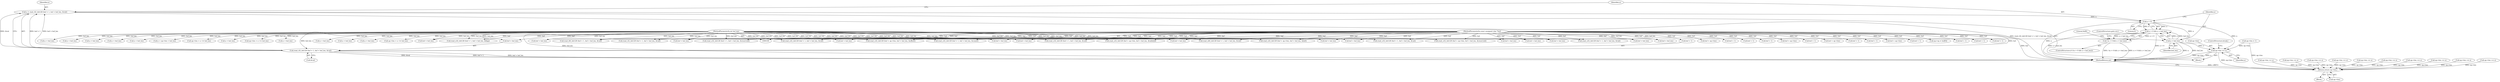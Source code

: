 digraph "0_radare2_52b1526443c1f433087928291d1c3d37a5600515@integer" {
"1000290" [label="(Call,n = read_i32_leb128 (buf + 1, buf + buf_len, &val))"];
"1000292" [label="(Call,read_i32_leb128 (buf + 1, buf + buf_len, &val))"];
"1000102" [label="(MethodParameterIn,const unsigned char *buf)"];
"1000103" [label="(MethodParameterIn,int buf_len)"];
"1000304" [label="(Call,n > 0)"];
"1000303" [label="(Call,n > 0 && n < buf_len)"];
"1000302" [label="(Call,!(n > 0 && n < buf_len))"];
"1000307" [label="(Call,n < buf_len)"];
"1000382" [label="(Call,op->len += n)"];
"1001066" [label="(Return,return op->len;)"];
"1000678" [label="(Call,buf + buf_len)"];
"1000673" [label="(Call,buf + op->len)"];
"1000960" [label="(Call,buf + 1)"];
"1000303" [label="(Call,n > 0 && n < buf_len)"];
"1000291" [label="(Identifier,n)"];
"1000292" [label="(Call,read_i32_leb128 (buf + 1, buf + buf_len, &val))"];
"1000963" [label="(Call,buf + buf_len)"];
"1000550" [label="(Call,n + op->len < buf_len)"];
"1000304" [label="(Call,n > 0)"];
"1000689" [label="(Call,op->len + n <= buf_len)"];
"1001058" [label="(Call,op->len += n)"];
"1000994" [label="(Call,buf + 1)"];
"1000882" [label="(Call,buf + buf_len)"];
"1000940" [label="(Call,n < buf_len)"];
"1000804" [label="(Call,buf + buf_len)"];
"1000801" [label="(Call,buf + 1)"];
"1000843" [label="(Call,op->len + n <= buf_len)"];
"1000534" [label="(Call,buf + op->len)"];
"1000508" [label="(Call,buf + buf_len)"];
"1000306" [label="(Literal,0)"];
"1000293" [label="(Call,buf + 1)"];
"1000734" [label="(Call,buf + buf_len)"];
"1000974" [label="(Call,n < buf_len)"];
"1000382" [label="(Call,op->len += n)"];
"1001018" [label="(Call,op->len += n)"];
"1000104" [label="(Block,)"];
"1000759" [label="(Call,op->len += n)"];
"1000559" [label="(Call,op->len += n)"];
"1000959" [label="(Call,read_i64_leb128 (buf + 1, buf + buf_len, &val))"];
"1000925" [label="(Call,read_i32_leb128 (buf + 1, buf + buf_len, &val))"];
"1000978" [label="(Call,op->len += n)"];
"1000647" [label="(Call,buf + 1)"];
"1000944" [label="(Call,op->len += n)"];
"1000309" [label="(Identifier,buf_len)"];
"1001086" [label="(MethodReturn,int)"];
"1000299" [label="(Call,&val)"];
"1000290" [label="(Call,n = read_i32_leb128 (buf + 1, buf + buf_len, &val))"];
"1000862" [label="(Call,op->len += n)"];
"1000503" [label="(Call,buf + op->len)"];
"1000307" [label="(Call,n < buf_len)"];
"1000731" [label="(Call,buf + 1)"];
"1000878" [label="(Call,read_u32_leb128 (buf + 1, buf + buf_len, &reserved))"];
"1000399" [label="(Call,read_u32_leb128 (buf + 1, buf + buf_len, &val))"];
"1000284" [label="(Block,)"];
"1000826" [label="(Call,read_u32_leb128 (buf + op->len, buf + buf_len, &offset))"];
"1000313" [label="(Literal,0x80)"];
"1000452" [label="(Call,buf + 1)"];
"1000387" [label="(ControlStructure,break;)"];
"1000451" [label="(Call,read_u32_leb128 (buf + 1, buf + buf_len, &count))"];
"1000646" [label="(Call,read_u32_leb128 (buf + 1, buf + buf_len, &val))"];
"1000403" [label="(Call,buf + buf_len)"];
"1000103" [label="(MethodParameterIn,int buf_len)"];
"1000302" [label="(Call,!(n > 0 && n < buf_len))"];
"1000800" [label="(Call,read_u32_leb128 (buf + 1, buf + buf_len, &flag))"];
"1000711" [label="(Call,op->len += n)"];
"1000827" [label="(Call,buf + op->len)"];
"1000296" [label="(Call,buf + buf_len)"];
"1000926" [label="(Call,buf + 1)"];
"1000661" [label="(Call,n < buf_len)"];
"1000310" [label="(ControlStructure,goto err;)"];
"1000110" [label="(Call,op->op = buf[0])"];
"1000650" [label="(Call,buf + buf_len)"];
"1000466" [label="(Call,n < buf_len)"];
"1001066" [label="(Return,return op->len;)"];
"1000832" [label="(Call,buf + buf_len)"];
"1000539" [label="(Call,buf + buf_len)"];
"1000745" [label="(Call,n < buf_len)"];
"1001034" [label="(Call,buf + 1)"];
"1001033" [label="(Call,read_u64_leb128 (buf + 1, buf + buf_len, &val))"];
"1000386" [label="(Identifier,n)"];
"1000730" [label="(Call,read_u32_leb128 (buf + 1, buf + buf_len, &val))"];
"1000517" [label="(Call,op->len + n <= buf_len)"];
"1000672" [label="(Call,read_u32_leb128 (buf + op->len, buf + buf_len, &reserved))"];
"1001067" [label="(Call,op->len)"];
"1000893" [label="(Call,n < buf_len)"];
"1001008" [label="(Call,n < buf_len)"];
"1000383" [label="(Call,op->len)"];
"1000879" [label="(Call,buf + 1)"];
"1000502" [label="(Call,read_u32_leb128 (buf + op->len, buf + buf_len, &table[i]))"];
"1000815" [label="(Call,n < buf_len)"];
"1000910" [label="(Call,op->len += n)"];
"1000102" [label="(MethodParameterIn,const unsigned char *buf)"];
"1000305" [label="(Identifier,n)"];
"1000533" [label="(Call,read_u32_leb128 (buf + op->len, buf + buf_len, &def))"];
"1000929" [label="(Call,buf + buf_len)"];
"1000301" [label="(ControlStructure,if (!(n > 0 && n < buf_len)))"];
"1000428" [label="(Call,op->len += n)"];
"1000400" [label="(Call,buf + 1)"];
"1000308" [label="(Identifier,n)"];
"1000105" [label="(Call,op->len = 1)"];
"1000414" [label="(Call,n < buf_len)"];
"1000997" [label="(Call,buf + buf_len)"];
"1001048" [label="(Call,n < buf_len)"];
"1000993" [label="(Call,read_u32_leb128 (buf + 1, buf + buf_len, &val))"];
"1001037" [label="(Call,buf + buf_len)"];
"1000455" [label="(Call,buf + buf_len)"];
"1000290" -> "1000284"  [label="AST: "];
"1000290" -> "1000292"  [label="CFG: "];
"1000291" -> "1000290"  [label="AST: "];
"1000292" -> "1000290"  [label="AST: "];
"1000305" -> "1000290"  [label="CFG: "];
"1000290" -> "1001086"  [label="DDG: read_i32_leb128 (buf + 1, buf + buf_len, &val)"];
"1000292" -> "1000290"  [label="DDG: buf + 1"];
"1000292" -> "1000290"  [label="DDG: buf + buf_len"];
"1000292" -> "1000290"  [label="DDG: &val"];
"1000290" -> "1000304"  [label="DDG: n"];
"1000292" -> "1000299"  [label="CFG: "];
"1000293" -> "1000292"  [label="AST: "];
"1000296" -> "1000292"  [label="AST: "];
"1000299" -> "1000292"  [label="AST: "];
"1000292" -> "1001086"  [label="DDG: buf + 1"];
"1000292" -> "1001086"  [label="DDG: buf + buf_len"];
"1000292" -> "1001086"  [label="DDG: &val"];
"1000102" -> "1000292"  [label="DDG: buf"];
"1000103" -> "1000292"  [label="DDG: buf_len"];
"1000102" -> "1000100"  [label="AST: "];
"1000102" -> "1001086"  [label="DDG: buf"];
"1000102" -> "1000110"  [label="DDG: buf"];
"1000102" -> "1000293"  [label="DDG: buf"];
"1000102" -> "1000296"  [label="DDG: buf"];
"1000102" -> "1000399"  [label="DDG: buf"];
"1000102" -> "1000400"  [label="DDG: buf"];
"1000102" -> "1000403"  [label="DDG: buf"];
"1000102" -> "1000451"  [label="DDG: buf"];
"1000102" -> "1000452"  [label="DDG: buf"];
"1000102" -> "1000455"  [label="DDG: buf"];
"1000102" -> "1000502"  [label="DDG: buf"];
"1000102" -> "1000503"  [label="DDG: buf"];
"1000102" -> "1000508"  [label="DDG: buf"];
"1000102" -> "1000533"  [label="DDG: buf"];
"1000102" -> "1000534"  [label="DDG: buf"];
"1000102" -> "1000539"  [label="DDG: buf"];
"1000102" -> "1000646"  [label="DDG: buf"];
"1000102" -> "1000647"  [label="DDG: buf"];
"1000102" -> "1000650"  [label="DDG: buf"];
"1000102" -> "1000672"  [label="DDG: buf"];
"1000102" -> "1000673"  [label="DDG: buf"];
"1000102" -> "1000678"  [label="DDG: buf"];
"1000102" -> "1000730"  [label="DDG: buf"];
"1000102" -> "1000731"  [label="DDG: buf"];
"1000102" -> "1000734"  [label="DDG: buf"];
"1000102" -> "1000800"  [label="DDG: buf"];
"1000102" -> "1000801"  [label="DDG: buf"];
"1000102" -> "1000804"  [label="DDG: buf"];
"1000102" -> "1000826"  [label="DDG: buf"];
"1000102" -> "1000827"  [label="DDG: buf"];
"1000102" -> "1000832"  [label="DDG: buf"];
"1000102" -> "1000878"  [label="DDG: buf"];
"1000102" -> "1000879"  [label="DDG: buf"];
"1000102" -> "1000882"  [label="DDG: buf"];
"1000102" -> "1000925"  [label="DDG: buf"];
"1000102" -> "1000926"  [label="DDG: buf"];
"1000102" -> "1000929"  [label="DDG: buf"];
"1000102" -> "1000959"  [label="DDG: buf"];
"1000102" -> "1000960"  [label="DDG: buf"];
"1000102" -> "1000963"  [label="DDG: buf"];
"1000102" -> "1000993"  [label="DDG: buf"];
"1000102" -> "1000994"  [label="DDG: buf"];
"1000102" -> "1000997"  [label="DDG: buf"];
"1000102" -> "1001033"  [label="DDG: buf"];
"1000102" -> "1001034"  [label="DDG: buf"];
"1000102" -> "1001037"  [label="DDG: buf"];
"1000103" -> "1000100"  [label="AST: "];
"1000103" -> "1001086"  [label="DDG: buf_len"];
"1000103" -> "1000296"  [label="DDG: buf_len"];
"1000103" -> "1000307"  [label="DDG: buf_len"];
"1000103" -> "1000399"  [label="DDG: buf_len"];
"1000103" -> "1000403"  [label="DDG: buf_len"];
"1000103" -> "1000414"  [label="DDG: buf_len"];
"1000103" -> "1000451"  [label="DDG: buf_len"];
"1000103" -> "1000455"  [label="DDG: buf_len"];
"1000103" -> "1000466"  [label="DDG: buf_len"];
"1000103" -> "1000502"  [label="DDG: buf_len"];
"1000103" -> "1000508"  [label="DDG: buf_len"];
"1000103" -> "1000517"  [label="DDG: buf_len"];
"1000103" -> "1000533"  [label="DDG: buf_len"];
"1000103" -> "1000539"  [label="DDG: buf_len"];
"1000103" -> "1000550"  [label="DDG: buf_len"];
"1000103" -> "1000646"  [label="DDG: buf_len"];
"1000103" -> "1000650"  [label="DDG: buf_len"];
"1000103" -> "1000661"  [label="DDG: buf_len"];
"1000103" -> "1000672"  [label="DDG: buf_len"];
"1000103" -> "1000678"  [label="DDG: buf_len"];
"1000103" -> "1000689"  [label="DDG: buf_len"];
"1000103" -> "1000730"  [label="DDG: buf_len"];
"1000103" -> "1000734"  [label="DDG: buf_len"];
"1000103" -> "1000745"  [label="DDG: buf_len"];
"1000103" -> "1000800"  [label="DDG: buf_len"];
"1000103" -> "1000804"  [label="DDG: buf_len"];
"1000103" -> "1000815"  [label="DDG: buf_len"];
"1000103" -> "1000826"  [label="DDG: buf_len"];
"1000103" -> "1000832"  [label="DDG: buf_len"];
"1000103" -> "1000843"  [label="DDG: buf_len"];
"1000103" -> "1000878"  [label="DDG: buf_len"];
"1000103" -> "1000882"  [label="DDG: buf_len"];
"1000103" -> "1000893"  [label="DDG: buf_len"];
"1000103" -> "1000925"  [label="DDG: buf_len"];
"1000103" -> "1000929"  [label="DDG: buf_len"];
"1000103" -> "1000940"  [label="DDG: buf_len"];
"1000103" -> "1000959"  [label="DDG: buf_len"];
"1000103" -> "1000963"  [label="DDG: buf_len"];
"1000103" -> "1000974"  [label="DDG: buf_len"];
"1000103" -> "1000993"  [label="DDG: buf_len"];
"1000103" -> "1000997"  [label="DDG: buf_len"];
"1000103" -> "1001008"  [label="DDG: buf_len"];
"1000103" -> "1001033"  [label="DDG: buf_len"];
"1000103" -> "1001037"  [label="DDG: buf_len"];
"1000103" -> "1001048"  [label="DDG: buf_len"];
"1000304" -> "1000303"  [label="AST: "];
"1000304" -> "1000306"  [label="CFG: "];
"1000305" -> "1000304"  [label="AST: "];
"1000306" -> "1000304"  [label="AST: "];
"1000308" -> "1000304"  [label="CFG: "];
"1000303" -> "1000304"  [label="CFG: "];
"1000304" -> "1001086"  [label="DDG: n"];
"1000304" -> "1000303"  [label="DDG: n"];
"1000304" -> "1000303"  [label="DDG: 0"];
"1000304" -> "1000307"  [label="DDG: n"];
"1000304" -> "1000382"  [label="DDG: n"];
"1000303" -> "1000302"  [label="AST: "];
"1000303" -> "1000307"  [label="CFG: "];
"1000307" -> "1000303"  [label="AST: "];
"1000302" -> "1000303"  [label="CFG: "];
"1000303" -> "1001086"  [label="DDG: n > 0"];
"1000303" -> "1001086"  [label="DDG: n < buf_len"];
"1000303" -> "1000302"  [label="DDG: n > 0"];
"1000303" -> "1000302"  [label="DDG: n < buf_len"];
"1000307" -> "1000303"  [label="DDG: n"];
"1000307" -> "1000303"  [label="DDG: buf_len"];
"1000302" -> "1000301"  [label="AST: "];
"1000310" -> "1000302"  [label="CFG: "];
"1000313" -> "1000302"  [label="CFG: "];
"1000302" -> "1001086"  [label="DDG: n > 0 && n < buf_len"];
"1000302" -> "1001086"  [label="DDG: !(n > 0 && n < buf_len)"];
"1000307" -> "1000309"  [label="CFG: "];
"1000308" -> "1000307"  [label="AST: "];
"1000309" -> "1000307"  [label="AST: "];
"1000307" -> "1001086"  [label="DDG: buf_len"];
"1000307" -> "1001086"  [label="DDG: n"];
"1000307" -> "1000382"  [label="DDG: n"];
"1000382" -> "1000284"  [label="AST: "];
"1000382" -> "1000386"  [label="CFG: "];
"1000383" -> "1000382"  [label="AST: "];
"1000386" -> "1000382"  [label="AST: "];
"1000387" -> "1000382"  [label="CFG: "];
"1000382" -> "1001086"  [label="DDG: op->len"];
"1000382" -> "1001086"  [label="DDG: n"];
"1000105" -> "1000382"  [label="DDG: op->len"];
"1000382" -> "1001066"  [label="DDG: op->len"];
"1001066" -> "1000104"  [label="AST: "];
"1001066" -> "1001067"  [label="CFG: "];
"1001067" -> "1001066"  [label="AST: "];
"1001086" -> "1001066"  [label="CFG: "];
"1001066" -> "1001086"  [label="DDG: <RET>"];
"1000559" -> "1001066"  [label="DDG: op->len"];
"1000711" -> "1001066"  [label="DDG: op->len"];
"1000910" -> "1001066"  [label="DDG: op->len"];
"1000978" -> "1001066"  [label="DDG: op->len"];
"1000759" -> "1001066"  [label="DDG: op->len"];
"1001018" -> "1001066"  [label="DDG: op->len"];
"1000944" -> "1001066"  [label="DDG: op->len"];
"1000862" -> "1001066"  [label="DDG: op->len"];
"1001058" -> "1001066"  [label="DDG: op->len"];
"1000428" -> "1001066"  [label="DDG: op->len"];
"1000105" -> "1001066"  [label="DDG: op->len"];
}
